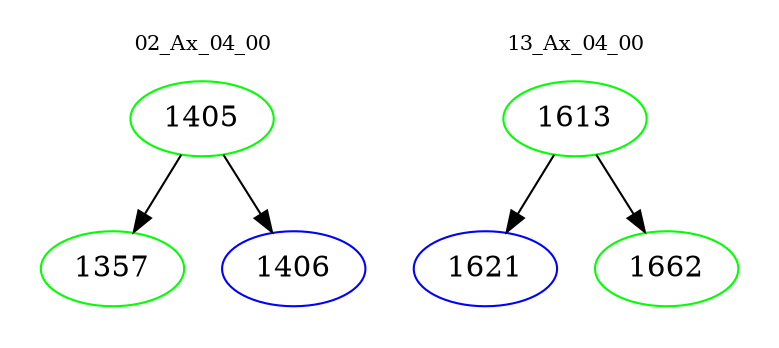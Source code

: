 digraph{
subgraph cluster_0 {
color = white
label = "02_Ax_04_00";
fontsize=10;
T0_1405 [label="1405", color="green"]
T0_1405 -> T0_1357 [color="black"]
T0_1357 [label="1357", color="green"]
T0_1405 -> T0_1406 [color="black"]
T0_1406 [label="1406", color="blue"]
}
subgraph cluster_1 {
color = white
label = "13_Ax_04_00";
fontsize=10;
T1_1613 [label="1613", color="green"]
T1_1613 -> T1_1621 [color="black"]
T1_1621 [label="1621", color="blue"]
T1_1613 -> T1_1662 [color="black"]
T1_1662 [label="1662", color="green"]
}
}
